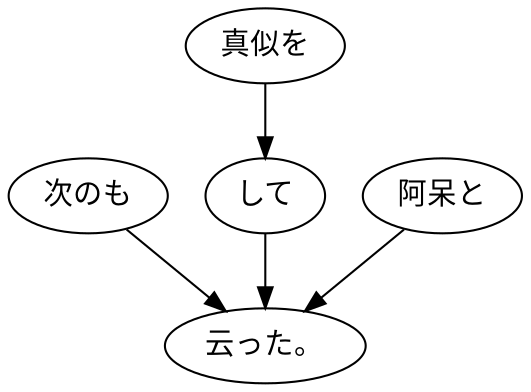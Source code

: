 digraph graph4151 {
	node0 [label="次のも"];
	node1 [label="真似を"];
	node2 [label="して"];
	node3 [label="阿呆と"];
	node4 [label="云った。"];
	node0 -> node4;
	node1 -> node2;
	node2 -> node4;
	node3 -> node4;
}
